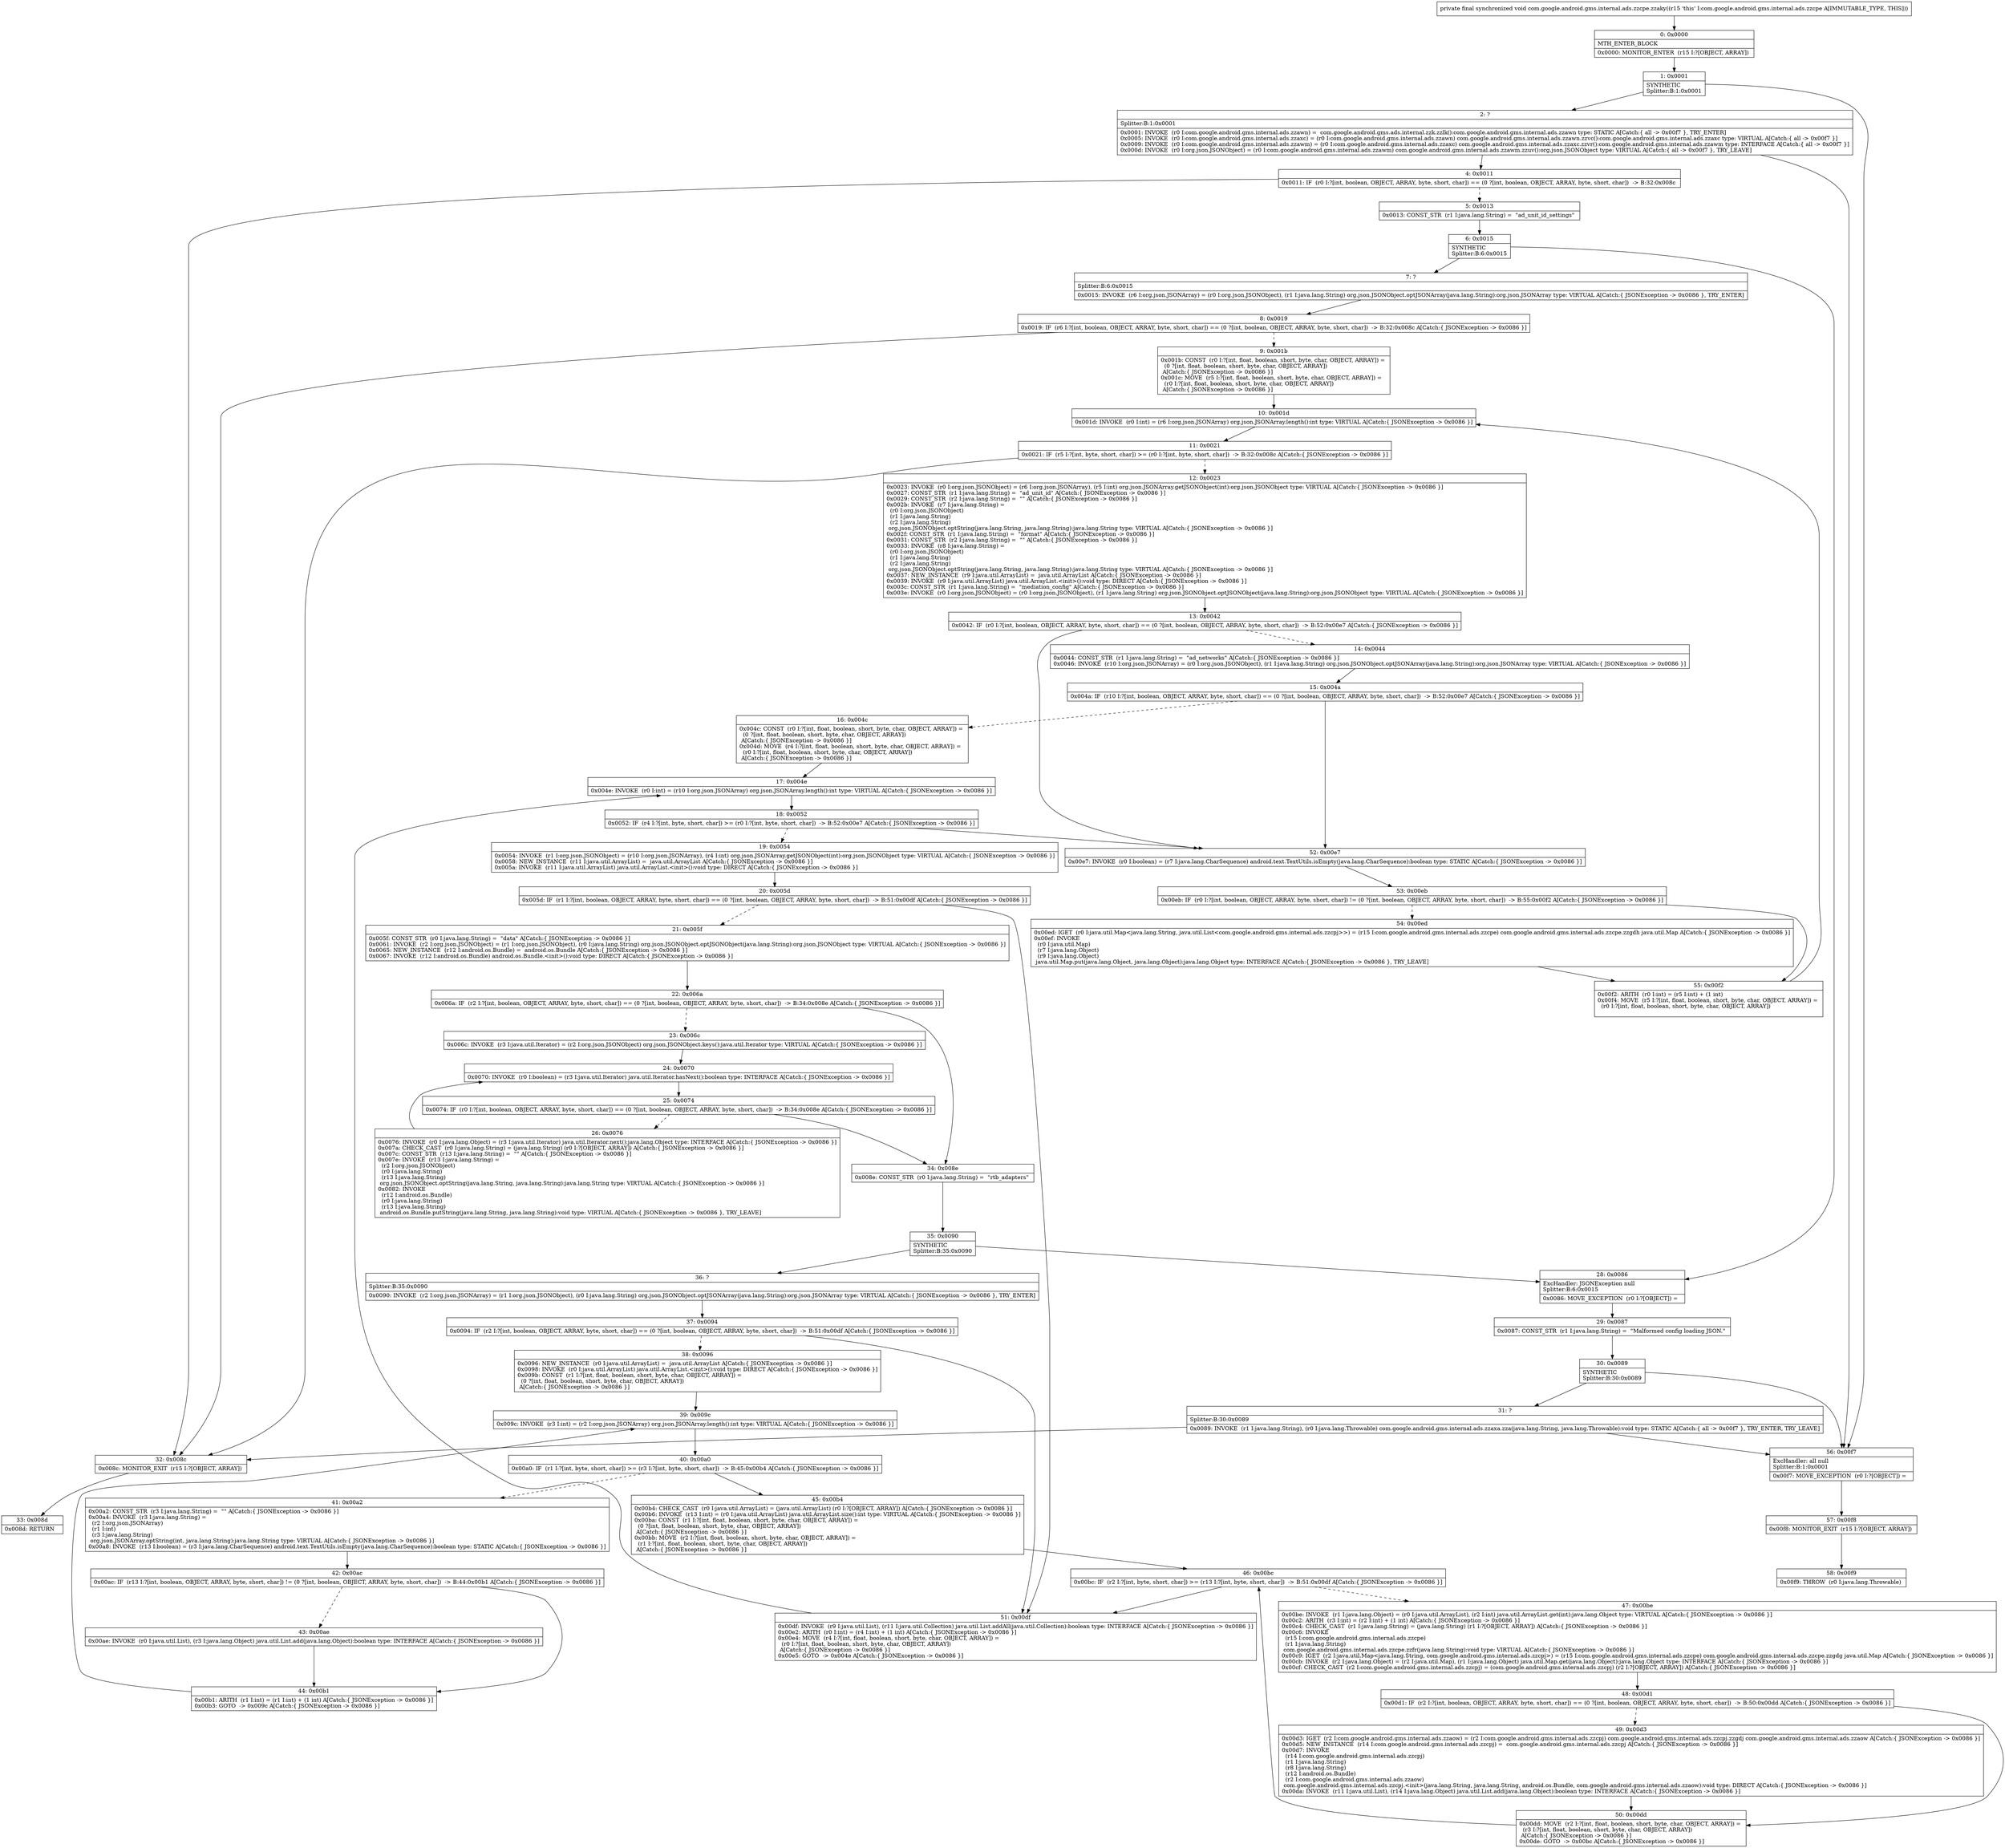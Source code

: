 digraph "CFG forcom.google.android.gms.internal.ads.zzcpe.zzaky()V" {
Node_0 [shape=record,label="{0\:\ 0x0000|MTH_ENTER_BLOCK\l|0x0000: MONITOR_ENTER  (r15 I:?[OBJECT, ARRAY]) \l}"];
Node_1 [shape=record,label="{1\:\ 0x0001|SYNTHETIC\lSplitter:B:1:0x0001\l}"];
Node_2 [shape=record,label="{2\:\ ?|Splitter:B:1:0x0001\l|0x0001: INVOKE  (r0 I:com.google.android.gms.internal.ads.zzawn) =  com.google.android.gms.ads.internal.zzk.zzlk():com.google.android.gms.internal.ads.zzawn type: STATIC A[Catch:\{ all \-\> 0x00f7 \}, TRY_ENTER]\l0x0005: INVOKE  (r0 I:com.google.android.gms.internal.ads.zzaxc) = (r0 I:com.google.android.gms.internal.ads.zzawn) com.google.android.gms.internal.ads.zzawn.zzvc():com.google.android.gms.internal.ads.zzaxc type: VIRTUAL A[Catch:\{ all \-\> 0x00f7 \}]\l0x0009: INVOKE  (r0 I:com.google.android.gms.internal.ads.zzawm) = (r0 I:com.google.android.gms.internal.ads.zzaxc) com.google.android.gms.internal.ads.zzaxc.zzvr():com.google.android.gms.internal.ads.zzawm type: INTERFACE A[Catch:\{ all \-\> 0x00f7 \}]\l0x000d: INVOKE  (r0 I:org.json.JSONObject) = (r0 I:com.google.android.gms.internal.ads.zzawm) com.google.android.gms.internal.ads.zzawm.zzuv():org.json.JSONObject type: VIRTUAL A[Catch:\{ all \-\> 0x00f7 \}, TRY_LEAVE]\l}"];
Node_4 [shape=record,label="{4\:\ 0x0011|0x0011: IF  (r0 I:?[int, boolean, OBJECT, ARRAY, byte, short, char]) == (0 ?[int, boolean, OBJECT, ARRAY, byte, short, char])  \-\> B:32:0x008c \l}"];
Node_5 [shape=record,label="{5\:\ 0x0013|0x0013: CONST_STR  (r1 I:java.lang.String) =  \"ad_unit_id_settings\" \l}"];
Node_6 [shape=record,label="{6\:\ 0x0015|SYNTHETIC\lSplitter:B:6:0x0015\l}"];
Node_7 [shape=record,label="{7\:\ ?|Splitter:B:6:0x0015\l|0x0015: INVOKE  (r6 I:org.json.JSONArray) = (r0 I:org.json.JSONObject), (r1 I:java.lang.String) org.json.JSONObject.optJSONArray(java.lang.String):org.json.JSONArray type: VIRTUAL A[Catch:\{ JSONException \-\> 0x0086 \}, TRY_ENTER]\l}"];
Node_8 [shape=record,label="{8\:\ 0x0019|0x0019: IF  (r6 I:?[int, boolean, OBJECT, ARRAY, byte, short, char]) == (0 ?[int, boolean, OBJECT, ARRAY, byte, short, char])  \-\> B:32:0x008c A[Catch:\{ JSONException \-\> 0x0086 \}]\l}"];
Node_9 [shape=record,label="{9\:\ 0x001b|0x001b: CONST  (r0 I:?[int, float, boolean, short, byte, char, OBJECT, ARRAY]) = \l  (0 ?[int, float, boolean, short, byte, char, OBJECT, ARRAY])\l A[Catch:\{ JSONException \-\> 0x0086 \}]\l0x001c: MOVE  (r5 I:?[int, float, boolean, short, byte, char, OBJECT, ARRAY]) = \l  (r0 I:?[int, float, boolean, short, byte, char, OBJECT, ARRAY])\l A[Catch:\{ JSONException \-\> 0x0086 \}]\l}"];
Node_10 [shape=record,label="{10\:\ 0x001d|0x001d: INVOKE  (r0 I:int) = (r6 I:org.json.JSONArray) org.json.JSONArray.length():int type: VIRTUAL A[Catch:\{ JSONException \-\> 0x0086 \}]\l}"];
Node_11 [shape=record,label="{11\:\ 0x0021|0x0021: IF  (r5 I:?[int, byte, short, char]) \>= (r0 I:?[int, byte, short, char])  \-\> B:32:0x008c A[Catch:\{ JSONException \-\> 0x0086 \}]\l}"];
Node_12 [shape=record,label="{12\:\ 0x0023|0x0023: INVOKE  (r0 I:org.json.JSONObject) = (r6 I:org.json.JSONArray), (r5 I:int) org.json.JSONArray.getJSONObject(int):org.json.JSONObject type: VIRTUAL A[Catch:\{ JSONException \-\> 0x0086 \}]\l0x0027: CONST_STR  (r1 I:java.lang.String) =  \"ad_unit_id\" A[Catch:\{ JSONException \-\> 0x0086 \}]\l0x0029: CONST_STR  (r2 I:java.lang.String) =  \"\" A[Catch:\{ JSONException \-\> 0x0086 \}]\l0x002b: INVOKE  (r7 I:java.lang.String) = \l  (r0 I:org.json.JSONObject)\l  (r1 I:java.lang.String)\l  (r2 I:java.lang.String)\l org.json.JSONObject.optString(java.lang.String, java.lang.String):java.lang.String type: VIRTUAL A[Catch:\{ JSONException \-\> 0x0086 \}]\l0x002f: CONST_STR  (r1 I:java.lang.String) =  \"format\" A[Catch:\{ JSONException \-\> 0x0086 \}]\l0x0031: CONST_STR  (r2 I:java.lang.String) =  \"\" A[Catch:\{ JSONException \-\> 0x0086 \}]\l0x0033: INVOKE  (r8 I:java.lang.String) = \l  (r0 I:org.json.JSONObject)\l  (r1 I:java.lang.String)\l  (r2 I:java.lang.String)\l org.json.JSONObject.optString(java.lang.String, java.lang.String):java.lang.String type: VIRTUAL A[Catch:\{ JSONException \-\> 0x0086 \}]\l0x0037: NEW_INSTANCE  (r9 I:java.util.ArrayList) =  java.util.ArrayList A[Catch:\{ JSONException \-\> 0x0086 \}]\l0x0039: INVOKE  (r9 I:java.util.ArrayList) java.util.ArrayList.\<init\>():void type: DIRECT A[Catch:\{ JSONException \-\> 0x0086 \}]\l0x003c: CONST_STR  (r1 I:java.lang.String) =  \"mediation_config\" A[Catch:\{ JSONException \-\> 0x0086 \}]\l0x003e: INVOKE  (r0 I:org.json.JSONObject) = (r0 I:org.json.JSONObject), (r1 I:java.lang.String) org.json.JSONObject.optJSONObject(java.lang.String):org.json.JSONObject type: VIRTUAL A[Catch:\{ JSONException \-\> 0x0086 \}]\l}"];
Node_13 [shape=record,label="{13\:\ 0x0042|0x0042: IF  (r0 I:?[int, boolean, OBJECT, ARRAY, byte, short, char]) == (0 ?[int, boolean, OBJECT, ARRAY, byte, short, char])  \-\> B:52:0x00e7 A[Catch:\{ JSONException \-\> 0x0086 \}]\l}"];
Node_14 [shape=record,label="{14\:\ 0x0044|0x0044: CONST_STR  (r1 I:java.lang.String) =  \"ad_networks\" A[Catch:\{ JSONException \-\> 0x0086 \}]\l0x0046: INVOKE  (r10 I:org.json.JSONArray) = (r0 I:org.json.JSONObject), (r1 I:java.lang.String) org.json.JSONObject.optJSONArray(java.lang.String):org.json.JSONArray type: VIRTUAL A[Catch:\{ JSONException \-\> 0x0086 \}]\l}"];
Node_15 [shape=record,label="{15\:\ 0x004a|0x004a: IF  (r10 I:?[int, boolean, OBJECT, ARRAY, byte, short, char]) == (0 ?[int, boolean, OBJECT, ARRAY, byte, short, char])  \-\> B:52:0x00e7 A[Catch:\{ JSONException \-\> 0x0086 \}]\l}"];
Node_16 [shape=record,label="{16\:\ 0x004c|0x004c: CONST  (r0 I:?[int, float, boolean, short, byte, char, OBJECT, ARRAY]) = \l  (0 ?[int, float, boolean, short, byte, char, OBJECT, ARRAY])\l A[Catch:\{ JSONException \-\> 0x0086 \}]\l0x004d: MOVE  (r4 I:?[int, float, boolean, short, byte, char, OBJECT, ARRAY]) = \l  (r0 I:?[int, float, boolean, short, byte, char, OBJECT, ARRAY])\l A[Catch:\{ JSONException \-\> 0x0086 \}]\l}"];
Node_17 [shape=record,label="{17\:\ 0x004e|0x004e: INVOKE  (r0 I:int) = (r10 I:org.json.JSONArray) org.json.JSONArray.length():int type: VIRTUAL A[Catch:\{ JSONException \-\> 0x0086 \}]\l}"];
Node_18 [shape=record,label="{18\:\ 0x0052|0x0052: IF  (r4 I:?[int, byte, short, char]) \>= (r0 I:?[int, byte, short, char])  \-\> B:52:0x00e7 A[Catch:\{ JSONException \-\> 0x0086 \}]\l}"];
Node_19 [shape=record,label="{19\:\ 0x0054|0x0054: INVOKE  (r1 I:org.json.JSONObject) = (r10 I:org.json.JSONArray), (r4 I:int) org.json.JSONArray.getJSONObject(int):org.json.JSONObject type: VIRTUAL A[Catch:\{ JSONException \-\> 0x0086 \}]\l0x0058: NEW_INSTANCE  (r11 I:java.util.ArrayList) =  java.util.ArrayList A[Catch:\{ JSONException \-\> 0x0086 \}]\l0x005a: INVOKE  (r11 I:java.util.ArrayList) java.util.ArrayList.\<init\>():void type: DIRECT A[Catch:\{ JSONException \-\> 0x0086 \}]\l}"];
Node_20 [shape=record,label="{20\:\ 0x005d|0x005d: IF  (r1 I:?[int, boolean, OBJECT, ARRAY, byte, short, char]) == (0 ?[int, boolean, OBJECT, ARRAY, byte, short, char])  \-\> B:51:0x00df A[Catch:\{ JSONException \-\> 0x0086 \}]\l}"];
Node_21 [shape=record,label="{21\:\ 0x005f|0x005f: CONST_STR  (r0 I:java.lang.String) =  \"data\" A[Catch:\{ JSONException \-\> 0x0086 \}]\l0x0061: INVOKE  (r2 I:org.json.JSONObject) = (r1 I:org.json.JSONObject), (r0 I:java.lang.String) org.json.JSONObject.optJSONObject(java.lang.String):org.json.JSONObject type: VIRTUAL A[Catch:\{ JSONException \-\> 0x0086 \}]\l0x0065: NEW_INSTANCE  (r12 I:android.os.Bundle) =  android.os.Bundle A[Catch:\{ JSONException \-\> 0x0086 \}]\l0x0067: INVOKE  (r12 I:android.os.Bundle) android.os.Bundle.\<init\>():void type: DIRECT A[Catch:\{ JSONException \-\> 0x0086 \}]\l}"];
Node_22 [shape=record,label="{22\:\ 0x006a|0x006a: IF  (r2 I:?[int, boolean, OBJECT, ARRAY, byte, short, char]) == (0 ?[int, boolean, OBJECT, ARRAY, byte, short, char])  \-\> B:34:0x008e A[Catch:\{ JSONException \-\> 0x0086 \}]\l}"];
Node_23 [shape=record,label="{23\:\ 0x006c|0x006c: INVOKE  (r3 I:java.util.Iterator) = (r2 I:org.json.JSONObject) org.json.JSONObject.keys():java.util.Iterator type: VIRTUAL A[Catch:\{ JSONException \-\> 0x0086 \}]\l}"];
Node_24 [shape=record,label="{24\:\ 0x0070|0x0070: INVOKE  (r0 I:boolean) = (r3 I:java.util.Iterator) java.util.Iterator.hasNext():boolean type: INTERFACE A[Catch:\{ JSONException \-\> 0x0086 \}]\l}"];
Node_25 [shape=record,label="{25\:\ 0x0074|0x0074: IF  (r0 I:?[int, boolean, OBJECT, ARRAY, byte, short, char]) == (0 ?[int, boolean, OBJECT, ARRAY, byte, short, char])  \-\> B:34:0x008e A[Catch:\{ JSONException \-\> 0x0086 \}]\l}"];
Node_26 [shape=record,label="{26\:\ 0x0076|0x0076: INVOKE  (r0 I:java.lang.Object) = (r3 I:java.util.Iterator) java.util.Iterator.next():java.lang.Object type: INTERFACE A[Catch:\{ JSONException \-\> 0x0086 \}]\l0x007a: CHECK_CAST  (r0 I:java.lang.String) = (java.lang.String) (r0 I:?[OBJECT, ARRAY]) A[Catch:\{ JSONException \-\> 0x0086 \}]\l0x007c: CONST_STR  (r13 I:java.lang.String) =  \"\" A[Catch:\{ JSONException \-\> 0x0086 \}]\l0x007e: INVOKE  (r13 I:java.lang.String) = \l  (r2 I:org.json.JSONObject)\l  (r0 I:java.lang.String)\l  (r13 I:java.lang.String)\l org.json.JSONObject.optString(java.lang.String, java.lang.String):java.lang.String type: VIRTUAL A[Catch:\{ JSONException \-\> 0x0086 \}]\l0x0082: INVOKE  \l  (r12 I:android.os.Bundle)\l  (r0 I:java.lang.String)\l  (r13 I:java.lang.String)\l android.os.Bundle.putString(java.lang.String, java.lang.String):void type: VIRTUAL A[Catch:\{ JSONException \-\> 0x0086 \}, TRY_LEAVE]\l}"];
Node_28 [shape=record,label="{28\:\ 0x0086|ExcHandler: JSONException null\lSplitter:B:6:0x0015\l|0x0086: MOVE_EXCEPTION  (r0 I:?[OBJECT]) =  \l}"];
Node_29 [shape=record,label="{29\:\ 0x0087|0x0087: CONST_STR  (r1 I:java.lang.String) =  \"Malformed config loading JSON.\" \l}"];
Node_30 [shape=record,label="{30\:\ 0x0089|SYNTHETIC\lSplitter:B:30:0x0089\l}"];
Node_31 [shape=record,label="{31\:\ ?|Splitter:B:30:0x0089\l|0x0089: INVOKE  (r1 I:java.lang.String), (r0 I:java.lang.Throwable) com.google.android.gms.internal.ads.zzaxa.zza(java.lang.String, java.lang.Throwable):void type: STATIC A[Catch:\{ all \-\> 0x00f7 \}, TRY_ENTER, TRY_LEAVE]\l}"];
Node_32 [shape=record,label="{32\:\ 0x008c|0x008c: MONITOR_EXIT  (r15 I:?[OBJECT, ARRAY]) \l}"];
Node_33 [shape=record,label="{33\:\ 0x008d|0x008d: RETURN   \l}"];
Node_34 [shape=record,label="{34\:\ 0x008e|0x008e: CONST_STR  (r0 I:java.lang.String) =  \"rtb_adapters\" \l}"];
Node_35 [shape=record,label="{35\:\ 0x0090|SYNTHETIC\lSplitter:B:35:0x0090\l}"];
Node_36 [shape=record,label="{36\:\ ?|Splitter:B:35:0x0090\l|0x0090: INVOKE  (r2 I:org.json.JSONArray) = (r1 I:org.json.JSONObject), (r0 I:java.lang.String) org.json.JSONObject.optJSONArray(java.lang.String):org.json.JSONArray type: VIRTUAL A[Catch:\{ JSONException \-\> 0x0086 \}, TRY_ENTER]\l}"];
Node_37 [shape=record,label="{37\:\ 0x0094|0x0094: IF  (r2 I:?[int, boolean, OBJECT, ARRAY, byte, short, char]) == (0 ?[int, boolean, OBJECT, ARRAY, byte, short, char])  \-\> B:51:0x00df A[Catch:\{ JSONException \-\> 0x0086 \}]\l}"];
Node_38 [shape=record,label="{38\:\ 0x0096|0x0096: NEW_INSTANCE  (r0 I:java.util.ArrayList) =  java.util.ArrayList A[Catch:\{ JSONException \-\> 0x0086 \}]\l0x0098: INVOKE  (r0 I:java.util.ArrayList) java.util.ArrayList.\<init\>():void type: DIRECT A[Catch:\{ JSONException \-\> 0x0086 \}]\l0x009b: CONST  (r1 I:?[int, float, boolean, short, byte, char, OBJECT, ARRAY]) = \l  (0 ?[int, float, boolean, short, byte, char, OBJECT, ARRAY])\l A[Catch:\{ JSONException \-\> 0x0086 \}]\l}"];
Node_39 [shape=record,label="{39\:\ 0x009c|0x009c: INVOKE  (r3 I:int) = (r2 I:org.json.JSONArray) org.json.JSONArray.length():int type: VIRTUAL A[Catch:\{ JSONException \-\> 0x0086 \}]\l}"];
Node_40 [shape=record,label="{40\:\ 0x00a0|0x00a0: IF  (r1 I:?[int, byte, short, char]) \>= (r3 I:?[int, byte, short, char])  \-\> B:45:0x00b4 A[Catch:\{ JSONException \-\> 0x0086 \}]\l}"];
Node_41 [shape=record,label="{41\:\ 0x00a2|0x00a2: CONST_STR  (r3 I:java.lang.String) =  \"\" A[Catch:\{ JSONException \-\> 0x0086 \}]\l0x00a4: INVOKE  (r3 I:java.lang.String) = \l  (r2 I:org.json.JSONArray)\l  (r1 I:int)\l  (r3 I:java.lang.String)\l org.json.JSONArray.optString(int, java.lang.String):java.lang.String type: VIRTUAL A[Catch:\{ JSONException \-\> 0x0086 \}]\l0x00a8: INVOKE  (r13 I:boolean) = (r3 I:java.lang.CharSequence) android.text.TextUtils.isEmpty(java.lang.CharSequence):boolean type: STATIC A[Catch:\{ JSONException \-\> 0x0086 \}]\l}"];
Node_42 [shape=record,label="{42\:\ 0x00ac|0x00ac: IF  (r13 I:?[int, boolean, OBJECT, ARRAY, byte, short, char]) != (0 ?[int, boolean, OBJECT, ARRAY, byte, short, char])  \-\> B:44:0x00b1 A[Catch:\{ JSONException \-\> 0x0086 \}]\l}"];
Node_43 [shape=record,label="{43\:\ 0x00ae|0x00ae: INVOKE  (r0 I:java.util.List), (r3 I:java.lang.Object) java.util.List.add(java.lang.Object):boolean type: INTERFACE A[Catch:\{ JSONException \-\> 0x0086 \}]\l}"];
Node_44 [shape=record,label="{44\:\ 0x00b1|0x00b1: ARITH  (r1 I:int) = (r1 I:int) + (1 int) A[Catch:\{ JSONException \-\> 0x0086 \}]\l0x00b3: GOTO  \-\> 0x009c A[Catch:\{ JSONException \-\> 0x0086 \}]\l}"];
Node_45 [shape=record,label="{45\:\ 0x00b4|0x00b4: CHECK_CAST  (r0 I:java.util.ArrayList) = (java.util.ArrayList) (r0 I:?[OBJECT, ARRAY]) A[Catch:\{ JSONException \-\> 0x0086 \}]\l0x00b6: INVOKE  (r13 I:int) = (r0 I:java.util.ArrayList) java.util.ArrayList.size():int type: VIRTUAL A[Catch:\{ JSONException \-\> 0x0086 \}]\l0x00ba: CONST  (r1 I:?[int, float, boolean, short, byte, char, OBJECT, ARRAY]) = \l  (0 ?[int, float, boolean, short, byte, char, OBJECT, ARRAY])\l A[Catch:\{ JSONException \-\> 0x0086 \}]\l0x00bb: MOVE  (r2 I:?[int, float, boolean, short, byte, char, OBJECT, ARRAY]) = \l  (r1 I:?[int, float, boolean, short, byte, char, OBJECT, ARRAY])\l A[Catch:\{ JSONException \-\> 0x0086 \}]\l}"];
Node_46 [shape=record,label="{46\:\ 0x00bc|0x00bc: IF  (r2 I:?[int, byte, short, char]) \>= (r13 I:?[int, byte, short, char])  \-\> B:51:0x00df A[Catch:\{ JSONException \-\> 0x0086 \}]\l}"];
Node_47 [shape=record,label="{47\:\ 0x00be|0x00be: INVOKE  (r1 I:java.lang.Object) = (r0 I:java.util.ArrayList), (r2 I:int) java.util.ArrayList.get(int):java.lang.Object type: VIRTUAL A[Catch:\{ JSONException \-\> 0x0086 \}]\l0x00c2: ARITH  (r3 I:int) = (r2 I:int) + (1 int) A[Catch:\{ JSONException \-\> 0x0086 \}]\l0x00c4: CHECK_CAST  (r1 I:java.lang.String) = (java.lang.String) (r1 I:?[OBJECT, ARRAY]) A[Catch:\{ JSONException \-\> 0x0086 \}]\l0x00c6: INVOKE  \l  (r15 I:com.google.android.gms.internal.ads.zzcpe)\l  (r1 I:java.lang.String)\l com.google.android.gms.internal.ads.zzcpe.zzfr(java.lang.String):void type: VIRTUAL A[Catch:\{ JSONException \-\> 0x0086 \}]\l0x00c9: IGET  (r2 I:java.util.Map\<java.lang.String, com.google.android.gms.internal.ads.zzcpj\>) = (r15 I:com.google.android.gms.internal.ads.zzcpe) com.google.android.gms.internal.ads.zzcpe.zzgdg java.util.Map A[Catch:\{ JSONException \-\> 0x0086 \}]\l0x00cb: INVOKE  (r2 I:java.lang.Object) = (r2 I:java.util.Map), (r1 I:java.lang.Object) java.util.Map.get(java.lang.Object):java.lang.Object type: INTERFACE A[Catch:\{ JSONException \-\> 0x0086 \}]\l0x00cf: CHECK_CAST  (r2 I:com.google.android.gms.internal.ads.zzcpj) = (com.google.android.gms.internal.ads.zzcpj) (r2 I:?[OBJECT, ARRAY]) A[Catch:\{ JSONException \-\> 0x0086 \}]\l}"];
Node_48 [shape=record,label="{48\:\ 0x00d1|0x00d1: IF  (r2 I:?[int, boolean, OBJECT, ARRAY, byte, short, char]) == (0 ?[int, boolean, OBJECT, ARRAY, byte, short, char])  \-\> B:50:0x00dd A[Catch:\{ JSONException \-\> 0x0086 \}]\l}"];
Node_49 [shape=record,label="{49\:\ 0x00d3|0x00d3: IGET  (r2 I:com.google.android.gms.internal.ads.zzaow) = (r2 I:com.google.android.gms.internal.ads.zzcpj) com.google.android.gms.internal.ads.zzcpj.zzgdj com.google.android.gms.internal.ads.zzaow A[Catch:\{ JSONException \-\> 0x0086 \}]\l0x00d5: NEW_INSTANCE  (r14 I:com.google.android.gms.internal.ads.zzcpj) =  com.google.android.gms.internal.ads.zzcpj A[Catch:\{ JSONException \-\> 0x0086 \}]\l0x00d7: INVOKE  \l  (r14 I:com.google.android.gms.internal.ads.zzcpj)\l  (r1 I:java.lang.String)\l  (r8 I:java.lang.String)\l  (r12 I:android.os.Bundle)\l  (r2 I:com.google.android.gms.internal.ads.zzaow)\l com.google.android.gms.internal.ads.zzcpj.\<init\>(java.lang.String, java.lang.String, android.os.Bundle, com.google.android.gms.internal.ads.zzaow):void type: DIRECT A[Catch:\{ JSONException \-\> 0x0086 \}]\l0x00da: INVOKE  (r11 I:java.util.List), (r14 I:java.lang.Object) java.util.List.add(java.lang.Object):boolean type: INTERFACE A[Catch:\{ JSONException \-\> 0x0086 \}]\l}"];
Node_50 [shape=record,label="{50\:\ 0x00dd|0x00dd: MOVE  (r2 I:?[int, float, boolean, short, byte, char, OBJECT, ARRAY]) = \l  (r3 I:?[int, float, boolean, short, byte, char, OBJECT, ARRAY])\l A[Catch:\{ JSONException \-\> 0x0086 \}]\l0x00de: GOTO  \-\> 0x00bc A[Catch:\{ JSONException \-\> 0x0086 \}]\l}"];
Node_51 [shape=record,label="{51\:\ 0x00df|0x00df: INVOKE  (r9 I:java.util.List), (r11 I:java.util.Collection) java.util.List.addAll(java.util.Collection):boolean type: INTERFACE A[Catch:\{ JSONException \-\> 0x0086 \}]\l0x00e2: ARITH  (r0 I:int) = (r4 I:int) + (1 int) A[Catch:\{ JSONException \-\> 0x0086 \}]\l0x00e4: MOVE  (r4 I:?[int, float, boolean, short, byte, char, OBJECT, ARRAY]) = \l  (r0 I:?[int, float, boolean, short, byte, char, OBJECT, ARRAY])\l A[Catch:\{ JSONException \-\> 0x0086 \}]\l0x00e5: GOTO  \-\> 0x004e A[Catch:\{ JSONException \-\> 0x0086 \}]\l}"];
Node_52 [shape=record,label="{52\:\ 0x00e7|0x00e7: INVOKE  (r0 I:boolean) = (r7 I:java.lang.CharSequence) android.text.TextUtils.isEmpty(java.lang.CharSequence):boolean type: STATIC A[Catch:\{ JSONException \-\> 0x0086 \}]\l}"];
Node_53 [shape=record,label="{53\:\ 0x00eb|0x00eb: IF  (r0 I:?[int, boolean, OBJECT, ARRAY, byte, short, char]) != (0 ?[int, boolean, OBJECT, ARRAY, byte, short, char])  \-\> B:55:0x00f2 A[Catch:\{ JSONException \-\> 0x0086 \}]\l}"];
Node_54 [shape=record,label="{54\:\ 0x00ed|0x00ed: IGET  (r0 I:java.util.Map\<java.lang.String, java.util.List\<com.google.android.gms.internal.ads.zzcpj\>\>) = (r15 I:com.google.android.gms.internal.ads.zzcpe) com.google.android.gms.internal.ads.zzcpe.zzgdh java.util.Map A[Catch:\{ JSONException \-\> 0x0086 \}]\l0x00ef: INVOKE  \l  (r0 I:java.util.Map)\l  (r7 I:java.lang.Object)\l  (r9 I:java.lang.Object)\l java.util.Map.put(java.lang.Object, java.lang.Object):java.lang.Object type: INTERFACE A[Catch:\{ JSONException \-\> 0x0086 \}, TRY_LEAVE]\l}"];
Node_55 [shape=record,label="{55\:\ 0x00f2|0x00f2: ARITH  (r0 I:int) = (r5 I:int) + (1 int) \l0x00f4: MOVE  (r5 I:?[int, float, boolean, short, byte, char, OBJECT, ARRAY]) = \l  (r0 I:?[int, float, boolean, short, byte, char, OBJECT, ARRAY])\l \l}"];
Node_56 [shape=record,label="{56\:\ 0x00f7|ExcHandler: all null\lSplitter:B:1:0x0001\l|0x00f7: MOVE_EXCEPTION  (r0 I:?[OBJECT]) =  \l}"];
Node_57 [shape=record,label="{57\:\ 0x00f8|0x00f8: MONITOR_EXIT  (r15 I:?[OBJECT, ARRAY]) \l}"];
Node_58 [shape=record,label="{58\:\ 0x00f9|0x00f9: THROW  (r0 I:java.lang.Throwable) \l}"];
MethodNode[shape=record,label="{private final synchronized void com.google.android.gms.internal.ads.zzcpe.zzaky((r15 'this' I:com.google.android.gms.internal.ads.zzcpe A[IMMUTABLE_TYPE, THIS])) }"];
MethodNode -> Node_0;
Node_0 -> Node_1;
Node_1 -> Node_2;
Node_1 -> Node_56;
Node_2 -> Node_56;
Node_2 -> Node_4;
Node_4 -> Node_5[style=dashed];
Node_4 -> Node_32;
Node_5 -> Node_6;
Node_6 -> Node_7;
Node_6 -> Node_28;
Node_7 -> Node_8;
Node_8 -> Node_9[style=dashed];
Node_8 -> Node_32;
Node_9 -> Node_10;
Node_10 -> Node_11;
Node_11 -> Node_12[style=dashed];
Node_11 -> Node_32;
Node_12 -> Node_13;
Node_13 -> Node_14[style=dashed];
Node_13 -> Node_52;
Node_14 -> Node_15;
Node_15 -> Node_16[style=dashed];
Node_15 -> Node_52;
Node_16 -> Node_17;
Node_17 -> Node_18;
Node_18 -> Node_19[style=dashed];
Node_18 -> Node_52;
Node_19 -> Node_20;
Node_20 -> Node_21[style=dashed];
Node_20 -> Node_51;
Node_21 -> Node_22;
Node_22 -> Node_23[style=dashed];
Node_22 -> Node_34;
Node_23 -> Node_24;
Node_24 -> Node_25;
Node_25 -> Node_26[style=dashed];
Node_25 -> Node_34;
Node_26 -> Node_24;
Node_28 -> Node_29;
Node_29 -> Node_30;
Node_30 -> Node_31;
Node_30 -> Node_56;
Node_31 -> Node_32;
Node_31 -> Node_56;
Node_32 -> Node_33;
Node_34 -> Node_35;
Node_35 -> Node_36;
Node_35 -> Node_28;
Node_36 -> Node_37;
Node_37 -> Node_38[style=dashed];
Node_37 -> Node_51;
Node_38 -> Node_39;
Node_39 -> Node_40;
Node_40 -> Node_41[style=dashed];
Node_40 -> Node_45;
Node_41 -> Node_42;
Node_42 -> Node_43[style=dashed];
Node_42 -> Node_44;
Node_43 -> Node_44;
Node_44 -> Node_39;
Node_45 -> Node_46;
Node_46 -> Node_47[style=dashed];
Node_46 -> Node_51;
Node_47 -> Node_48;
Node_48 -> Node_49[style=dashed];
Node_48 -> Node_50;
Node_49 -> Node_50;
Node_50 -> Node_46;
Node_51 -> Node_17;
Node_52 -> Node_53;
Node_53 -> Node_54[style=dashed];
Node_53 -> Node_55;
Node_54 -> Node_55;
Node_55 -> Node_10;
Node_56 -> Node_57;
Node_57 -> Node_58;
}

